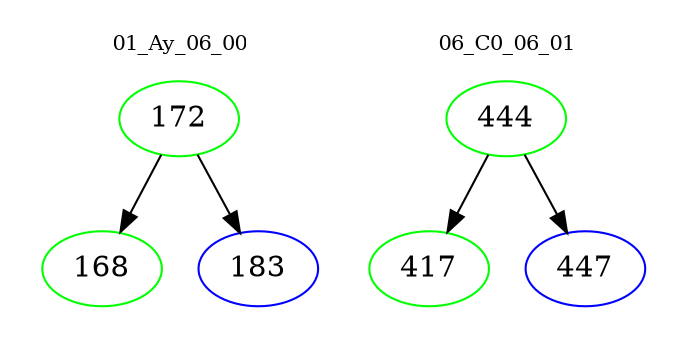 digraph{
subgraph cluster_0 {
color = white
label = "01_Ay_06_00";
fontsize=10;
T0_172 [label="172", color="green"]
T0_172 -> T0_168 [color="black"]
T0_168 [label="168", color="green"]
T0_172 -> T0_183 [color="black"]
T0_183 [label="183", color="blue"]
}
subgraph cluster_1 {
color = white
label = "06_C0_06_01";
fontsize=10;
T1_444 [label="444", color="green"]
T1_444 -> T1_417 [color="black"]
T1_417 [label="417", color="green"]
T1_444 -> T1_447 [color="black"]
T1_447 [label="447", color="blue"]
}
}
